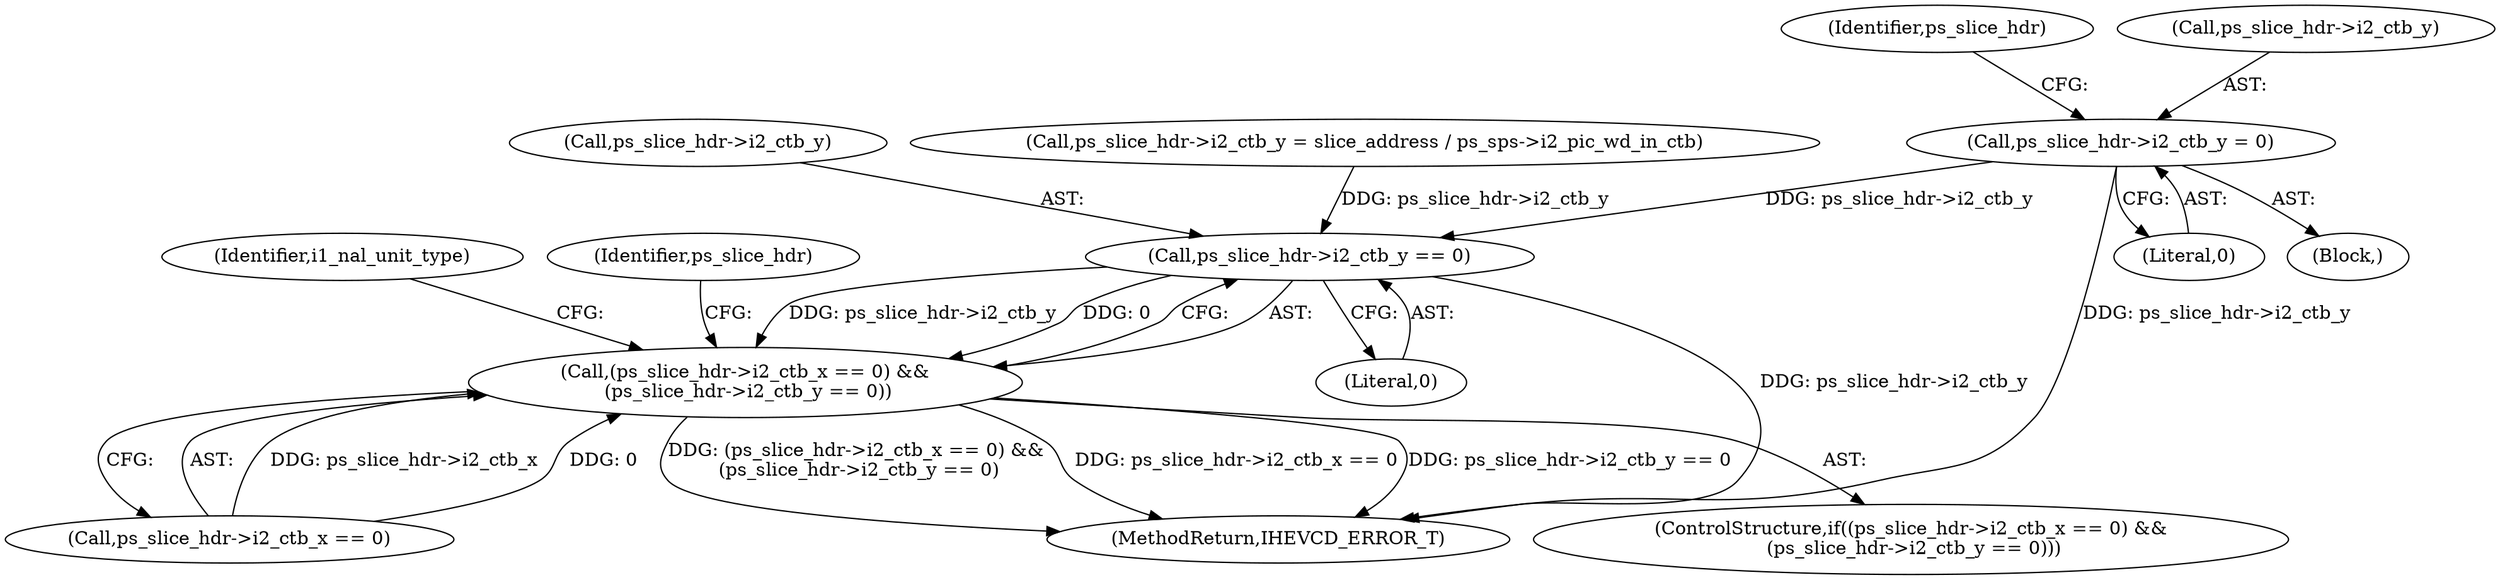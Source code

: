 digraph "0_Android_913d9e8d93d6b81bb8eac3fc2c1426651f5b259d@pointer" {
"1002482" [label="(Call,ps_slice_hdr->i2_ctb_y = 0)"];
"1002570" [label="(Call,ps_slice_hdr->i2_ctb_y == 0)"];
"1002564" [label="(Call,(ps_slice_hdr->i2_ctb_x == 0) &&\n (ps_slice_hdr->i2_ctb_y == 0))"];
"1002584" [label="(Identifier,i1_nal_unit_type)"];
"1002578" [label="(Identifier,ps_slice_hdr)"];
"1002482" [label="(Call,ps_slice_hdr->i2_ctb_y = 0)"];
"1002564" [label="(Call,(ps_slice_hdr->i2_ctb_x == 0) &&\n (ps_slice_hdr->i2_ctb_y == 0))"];
"1002476" [label="(Block,)"];
"1002565" [label="(Call,ps_slice_hdr->i2_ctb_x == 0)"];
"1002446" [label="(Call,ps_slice_hdr->i2_ctb_y = slice_address / ps_sps->i2_pic_wd_in_ctb)"];
"1002489" [label="(Identifier,ps_slice_hdr)"];
"1002483" [label="(Call,ps_slice_hdr->i2_ctb_y)"];
"1002571" [label="(Call,ps_slice_hdr->i2_ctb_y)"];
"1002574" [label="(Literal,0)"];
"1002570" [label="(Call,ps_slice_hdr->i2_ctb_y == 0)"];
"1002617" [label="(MethodReturn,IHEVCD_ERROR_T)"];
"1002486" [label="(Literal,0)"];
"1002563" [label="(ControlStructure,if((ps_slice_hdr->i2_ctb_x == 0) &&\n (ps_slice_hdr->i2_ctb_y == 0)))"];
"1002482" -> "1002476"  [label="AST: "];
"1002482" -> "1002486"  [label="CFG: "];
"1002483" -> "1002482"  [label="AST: "];
"1002486" -> "1002482"  [label="AST: "];
"1002489" -> "1002482"  [label="CFG: "];
"1002482" -> "1002617"  [label="DDG: ps_slice_hdr->i2_ctb_y"];
"1002482" -> "1002570"  [label="DDG: ps_slice_hdr->i2_ctb_y"];
"1002570" -> "1002564"  [label="AST: "];
"1002570" -> "1002574"  [label="CFG: "];
"1002571" -> "1002570"  [label="AST: "];
"1002574" -> "1002570"  [label="AST: "];
"1002564" -> "1002570"  [label="CFG: "];
"1002570" -> "1002617"  [label="DDG: ps_slice_hdr->i2_ctb_y"];
"1002570" -> "1002564"  [label="DDG: ps_slice_hdr->i2_ctb_y"];
"1002570" -> "1002564"  [label="DDG: 0"];
"1002446" -> "1002570"  [label="DDG: ps_slice_hdr->i2_ctb_y"];
"1002564" -> "1002563"  [label="AST: "];
"1002564" -> "1002565"  [label="CFG: "];
"1002565" -> "1002564"  [label="AST: "];
"1002578" -> "1002564"  [label="CFG: "];
"1002584" -> "1002564"  [label="CFG: "];
"1002564" -> "1002617"  [label="DDG: (ps_slice_hdr->i2_ctb_x == 0) &&\n (ps_slice_hdr->i2_ctb_y == 0)"];
"1002564" -> "1002617"  [label="DDG: ps_slice_hdr->i2_ctb_x == 0"];
"1002564" -> "1002617"  [label="DDG: ps_slice_hdr->i2_ctb_y == 0"];
"1002565" -> "1002564"  [label="DDG: ps_slice_hdr->i2_ctb_x"];
"1002565" -> "1002564"  [label="DDG: 0"];
}
